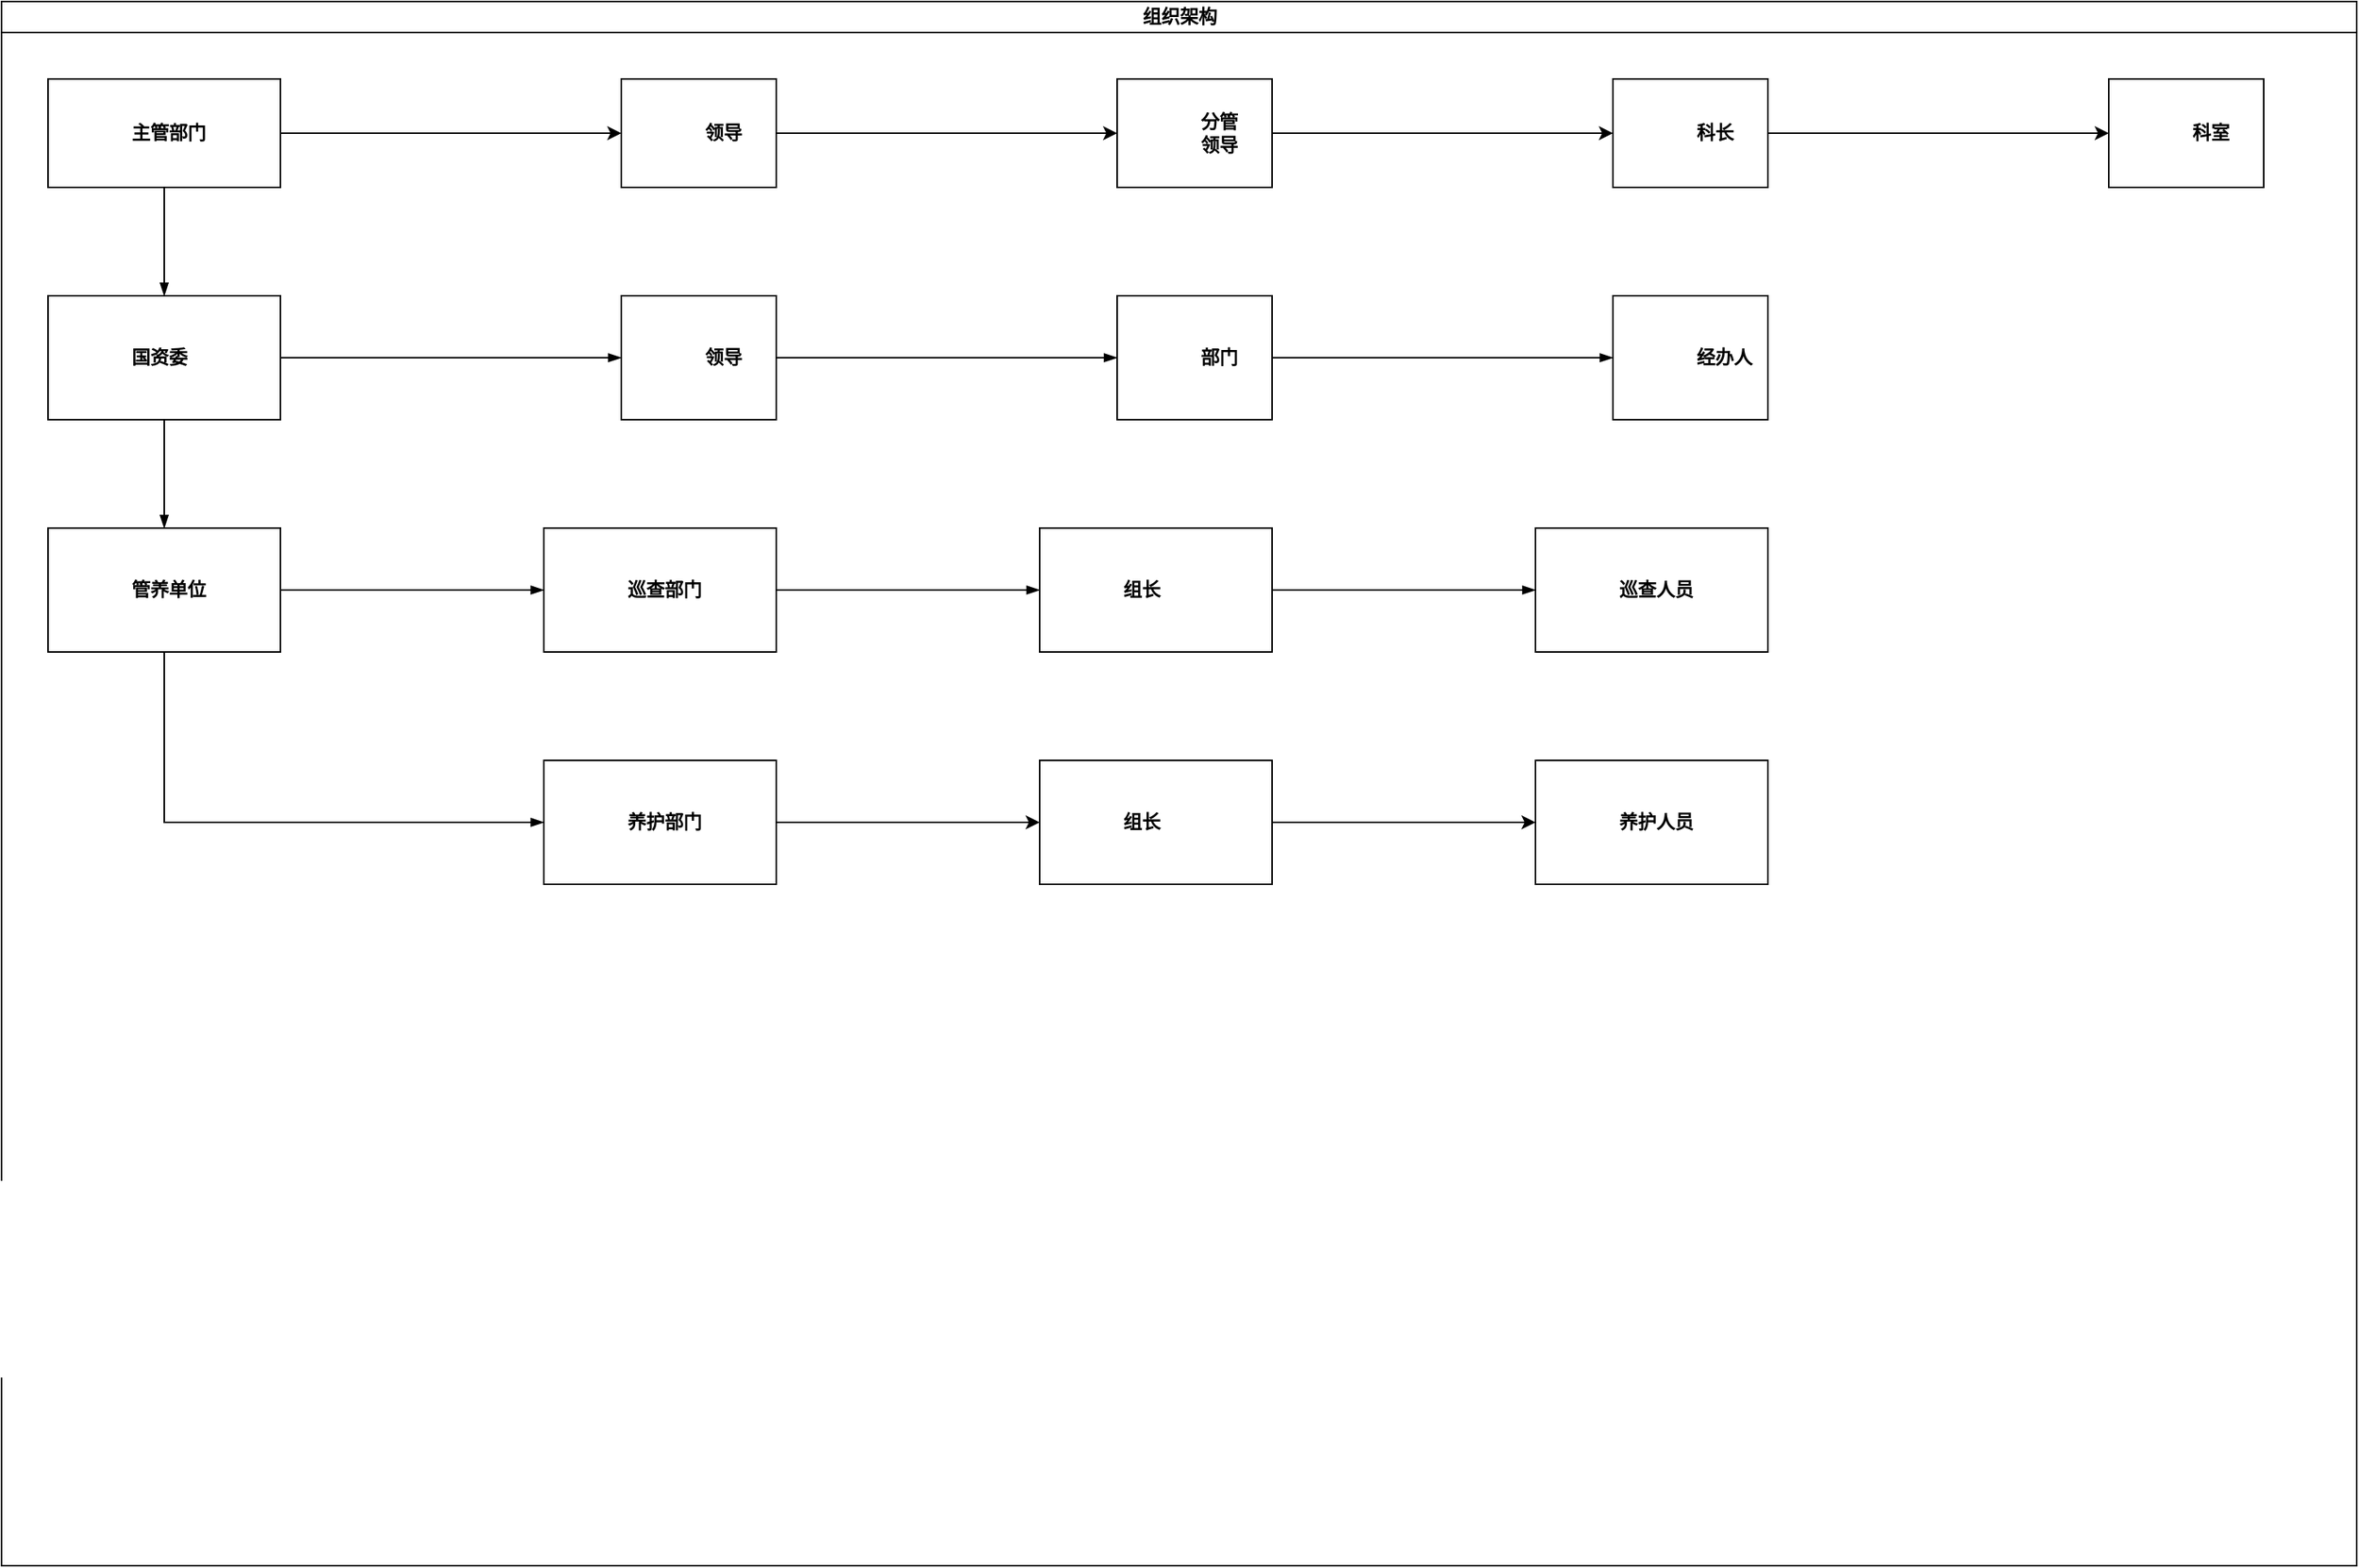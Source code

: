 <mxfile version="20.4.0" type="github">
  <diagram id="prtHgNgQTEPvFCAcTncT" name="Page-1">
    <mxGraphModel dx="3129" dy="1122" grid="1" gridSize="10" guides="1" tooltips="1" connect="1" arrows="1" fold="1" page="1" pageScale="1" pageWidth="827" pageHeight="1169" math="0" shadow="0">
      <root>
        <mxCell id="0" />
        <mxCell id="1" parent="0" />
        <mxCell id="dNxyNK7c78bLwvsdeMH5-11" value="组织架构" style="swimlane;html=1;startSize=20;horizontal=1;containerType=tree;glass=0;" parent="1" vertex="1">
          <mxGeometry x="-760" y="80" width="1520" height="1010" as="geometry" />
        </mxCell>
        <UserObject label="主管部门" name="Tessa Miller" position="CFO" location="Office 1" email="me@example.com" placeholders="1" link="https://www.draw.io" id="dNxyNK7c78bLwvsdeMH5-12">
          <mxCell style="label;image=https://cdn3.iconfinder.com/data/icons/user-avatars-1/512/users-3-128.png;whiteSpace=wrap;html=1;rounded=0;glass=0;treeMoving=1;treeFolding=1;" parent="dNxyNK7c78bLwvsdeMH5-11" vertex="1">
            <mxGeometry x="30" y="50" width="150" height="70" as="geometry" />
          </mxCell>
        </UserObject>
        <mxCell id="dNxyNK7c78bLwvsdeMH5-15" value="" style="endArrow=blockThin;endFill=1;fontSize=11;edgeStyle=elbowEdgeStyle;elbow=vertical;rounded=0;" parent="dNxyNK7c78bLwvsdeMH5-11" source="dNxyNK7c78bLwvsdeMH5-12" target="dNxyNK7c78bLwvsdeMH5-16" edge="1">
          <mxGeometry relative="1" as="geometry" />
        </mxCell>
        <UserObject label="国资委" name="Evan Valet" position="HR Director" location="Office 4" email="me@example.com" placeholders="1" link="https://www.draw.io" id="dNxyNK7c78bLwvsdeMH5-16">
          <mxCell style="label;image=https://cdn3.iconfinder.com/data/icons/user-avatars-1/512/users-9-2-128.png;whiteSpace=wrap;html=1;rounded=0;glass=0;treeFolding=1;treeMoving=1;" parent="dNxyNK7c78bLwvsdeMH5-11" vertex="1">
            <mxGeometry x="30" y="190" width="150" height="80" as="geometry" />
          </mxCell>
        </UserObject>
        <mxCell id="uz1GMiWV1mz2NaM4AfQ4-1" value="" style="endArrow=blockThin;endFill=1;fontSize=11;edgeStyle=elbowEdgeStyle;elbow=vertical;rounded=0;" edge="1" target="uz1GMiWV1mz2NaM4AfQ4-2" source="dNxyNK7c78bLwvsdeMH5-16" parent="dNxyNK7c78bLwvsdeMH5-11">
          <mxGeometry relative="1" as="geometry">
            <mxPoint x="390" y="200" as="sourcePoint" />
          </mxGeometry>
        </mxCell>
        <UserObject label="管养单位" name="Evan Valet" position="HR Director" location="Office 4" email="me@example.com" placeholders="1" link="https://www.draw.io" id="uz1GMiWV1mz2NaM4AfQ4-2">
          <mxCell style="label;image=https://cdn3.iconfinder.com/data/icons/user-avatars-1/512/users-9-2-128.png;whiteSpace=wrap;html=1;rounded=0;glass=0;treeFolding=1;treeMoving=1;" vertex="1" parent="dNxyNK7c78bLwvsdeMH5-11">
            <mxGeometry x="30" y="340" width="150" height="80" as="geometry" />
          </mxCell>
        </UserObject>
        <mxCell id="uz1GMiWV1mz2NaM4AfQ4-4" value="" style="edgeStyle=orthogonalEdgeStyle;rounded=0;orthogonalLoop=1;jettySize=auto;html=1;" edge="1" source="dNxyNK7c78bLwvsdeMH5-12" target="uz1GMiWV1mz2NaM4AfQ4-5" parent="dNxyNK7c78bLwvsdeMH5-11">
          <mxGeometry relative="1" as="geometry" />
        </mxCell>
        <UserObject label="领导" name="Tessa Miller" position="CFO" location="Office 1" email="me@example.com" placeholders="1" link="https://www.draw.io" id="uz1GMiWV1mz2NaM4AfQ4-5">
          <mxCell style="label;image=https://cdn3.iconfinder.com/data/icons/user-avatars-1/512/users-3-128.png;whiteSpace=wrap;html=1;rounded=0;glass=0;treeMoving=1;treeFolding=1;" vertex="1" parent="dNxyNK7c78bLwvsdeMH5-11">
            <mxGeometry x="400" y="50" width="100" height="70" as="geometry" />
          </mxCell>
        </UserObject>
        <mxCell id="uz1GMiWV1mz2NaM4AfQ4-6" value="" style="edgeStyle=orthogonalEdgeStyle;rounded=0;orthogonalLoop=1;jettySize=auto;html=1;" edge="1" target="uz1GMiWV1mz2NaM4AfQ4-7" source="uz1GMiWV1mz2NaM4AfQ4-5" parent="dNxyNK7c78bLwvsdeMH5-11">
          <mxGeometry relative="1" as="geometry">
            <mxPoint x="230" y="165" as="sourcePoint" />
          </mxGeometry>
        </mxCell>
        <UserObject label="分管&lt;br&gt;领导" name="Tessa Miller" position="CFO" location="Office 1" email="me@example.com" placeholders="1" link="https://www.draw.io" id="uz1GMiWV1mz2NaM4AfQ4-7">
          <mxCell style="label;image=https://cdn3.iconfinder.com/data/icons/user-avatars-1/512/users-3-128.png;whiteSpace=wrap;html=1;rounded=0;glass=0;treeMoving=1;treeFolding=1;" vertex="1" parent="dNxyNK7c78bLwvsdeMH5-11">
            <mxGeometry x="720" y="50" width="100" height="70" as="geometry" />
          </mxCell>
        </UserObject>
        <mxCell id="uz1GMiWV1mz2NaM4AfQ4-8" value="" style="edgeStyle=orthogonalEdgeStyle;rounded=0;orthogonalLoop=1;jettySize=auto;html=1;" edge="1" target="uz1GMiWV1mz2NaM4AfQ4-9" source="uz1GMiWV1mz2NaM4AfQ4-7" parent="dNxyNK7c78bLwvsdeMH5-11">
          <mxGeometry relative="1" as="geometry">
            <mxPoint x="380" y="165" as="sourcePoint" />
          </mxGeometry>
        </mxCell>
        <UserObject label="科长" name="Tessa Miller" position="CFO" location="Office 1" email="me@example.com" placeholders="1" link="https://www.draw.io" id="uz1GMiWV1mz2NaM4AfQ4-9">
          <mxCell style="label;image=https://cdn3.iconfinder.com/data/icons/user-avatars-1/512/users-3-128.png;whiteSpace=wrap;html=1;rounded=0;glass=0;treeMoving=1;treeFolding=1;" vertex="1" parent="dNxyNK7c78bLwvsdeMH5-11">
            <mxGeometry x="1040" y="50" width="100" height="70" as="geometry" />
          </mxCell>
        </UserObject>
        <mxCell id="uz1GMiWV1mz2NaM4AfQ4-10" value="" style="edgeStyle=orthogonalEdgeStyle;rounded=0;orthogonalLoop=1;jettySize=auto;html=1;" edge="1" target="uz1GMiWV1mz2NaM4AfQ4-11" source="uz1GMiWV1mz2NaM4AfQ4-9" parent="dNxyNK7c78bLwvsdeMH5-11">
          <mxGeometry relative="1" as="geometry">
            <mxPoint x="520" y="165" as="sourcePoint" />
          </mxGeometry>
        </mxCell>
        <UserObject label="科室" name="Tessa Miller" position="CFO" location="Office 1" email="me@example.com" placeholders="1" link="https://www.draw.io" id="uz1GMiWV1mz2NaM4AfQ4-11">
          <mxCell style="label;image=https://cdn3.iconfinder.com/data/icons/user-avatars-1/512/users-3-128.png;whiteSpace=wrap;html=1;rounded=0;glass=0;treeMoving=1;treeFolding=1;" vertex="1" parent="dNxyNK7c78bLwvsdeMH5-11">
            <mxGeometry x="1360" y="50" width="100" height="70" as="geometry" />
          </mxCell>
        </UserObject>
        <mxCell id="uz1GMiWV1mz2NaM4AfQ4-19" value="" style="endArrow=blockThin;endFill=1;fontSize=11;edgeStyle=elbowEdgeStyle;elbow=vertical;rounded=0;exitX=1;exitY=0.5;exitDx=0;exitDy=0;" edge="1" target="uz1GMiWV1mz2NaM4AfQ4-20" source="dNxyNK7c78bLwvsdeMH5-16" parent="dNxyNK7c78bLwvsdeMH5-11">
          <mxGeometry relative="1" as="geometry">
            <mxPoint x="-655" y="190" as="sourcePoint" />
          </mxGeometry>
        </mxCell>
        <UserObject label="领导" name="Evan Valet" position="HR Director" location="Office 4" email="me@example.com" placeholders="1" link="https://www.draw.io" id="uz1GMiWV1mz2NaM4AfQ4-20">
          <mxCell style="label;image=https://cdn3.iconfinder.com/data/icons/user-avatars-1/512/users-9-2-128.png;whiteSpace=wrap;html=1;rounded=0;glass=0;treeFolding=1;treeMoving=1;" vertex="1" parent="dNxyNK7c78bLwvsdeMH5-11">
            <mxGeometry x="400" y="190" width="100" height="80" as="geometry" />
          </mxCell>
        </UserObject>
        <mxCell id="uz1GMiWV1mz2NaM4AfQ4-21" value="" style="endArrow=blockThin;endFill=1;fontSize=11;edgeStyle=elbowEdgeStyle;elbow=vertical;rounded=0;exitX=1;exitY=0.5;exitDx=0;exitDy=0;" edge="1" target="uz1GMiWV1mz2NaM4AfQ4-22" source="uz1GMiWV1mz2NaM4AfQ4-20" parent="dNxyNK7c78bLwvsdeMH5-11">
          <mxGeometry relative="1" as="geometry">
            <mxPoint x="-580" y="310" as="sourcePoint" />
          </mxGeometry>
        </mxCell>
        <UserObject label="部门" name="Evan Valet" position="HR Director" location="Office 4" email="me@example.com" placeholders="1" link="https://www.draw.io" id="uz1GMiWV1mz2NaM4AfQ4-22">
          <mxCell style="label;image=https://cdn3.iconfinder.com/data/icons/user-avatars-1/512/users-9-2-128.png;whiteSpace=wrap;html=1;rounded=0;glass=0;treeFolding=1;treeMoving=1;" vertex="1" parent="dNxyNK7c78bLwvsdeMH5-11">
            <mxGeometry x="720" y="190" width="100" height="80" as="geometry" />
          </mxCell>
        </UserObject>
        <mxCell id="uz1GMiWV1mz2NaM4AfQ4-23" value="" style="endArrow=blockThin;endFill=1;fontSize=11;edgeStyle=elbowEdgeStyle;elbow=vertical;rounded=0;exitX=1;exitY=0.5;exitDx=0;exitDy=0;" edge="1" target="uz1GMiWV1mz2NaM4AfQ4-24" source="uz1GMiWV1mz2NaM4AfQ4-22" parent="dNxyNK7c78bLwvsdeMH5-11">
          <mxGeometry relative="1" as="geometry">
            <mxPoint x="-260" y="310" as="sourcePoint" />
          </mxGeometry>
        </mxCell>
        <UserObject label="经办人" name="Evan Valet" position="HR Director" location="Office 4" email="me@example.com" placeholders="1" link="https://www.draw.io" id="uz1GMiWV1mz2NaM4AfQ4-24">
          <mxCell style="label;image=https://cdn3.iconfinder.com/data/icons/user-avatars-1/512/users-9-2-128.png;whiteSpace=wrap;html=1;rounded=0;glass=0;treeFolding=1;treeMoving=1;" vertex="1" parent="dNxyNK7c78bLwvsdeMH5-11">
            <mxGeometry x="1040" y="190" width="100" height="80" as="geometry" />
          </mxCell>
        </UserObject>
        <mxCell id="uz1GMiWV1mz2NaM4AfQ4-25" value="" style="endArrow=blockThin;endFill=1;fontSize=11;edgeStyle=elbowEdgeStyle;elbow=vertical;rounded=0;exitX=1;exitY=0.5;exitDx=0;exitDy=0;" edge="1" target="uz1GMiWV1mz2NaM4AfQ4-26" source="uz1GMiWV1mz2NaM4AfQ4-2" parent="dNxyNK7c78bLwvsdeMH5-11">
          <mxGeometry relative="1" as="geometry">
            <mxPoint x="-655" y="350" as="sourcePoint" />
          </mxGeometry>
        </mxCell>
        <UserObject label="巡查部门" name="Evan Valet" position="HR Director" location="Office 4" email="me@example.com" placeholders="1" link="https://www.draw.io" id="uz1GMiWV1mz2NaM4AfQ4-26">
          <mxCell style="label;image=https://cdn3.iconfinder.com/data/icons/user-avatars-1/512/users-9-2-128.png;whiteSpace=wrap;html=1;rounded=0;glass=0;treeFolding=1;treeMoving=1;" vertex="1" parent="dNxyNK7c78bLwvsdeMH5-11">
            <mxGeometry x="350" y="340" width="150" height="80" as="geometry" />
          </mxCell>
        </UserObject>
        <mxCell id="uz1GMiWV1mz2NaM4AfQ4-27" value="" style="endArrow=blockThin;endFill=1;fontSize=11;edgeStyle=elbowEdgeStyle;elbow=vertical;rounded=0;entryX=0;entryY=0.5;entryDx=0;entryDy=0;" edge="1" target="uz1GMiWV1mz2NaM4AfQ4-28" source="uz1GMiWV1mz2NaM4AfQ4-2" parent="dNxyNK7c78bLwvsdeMH5-11">
          <mxGeometry relative="1" as="geometry">
            <mxPoint x="-655" y="350" as="sourcePoint" />
            <Array as="points">
              <mxPoint x="230" y="530" />
            </Array>
          </mxGeometry>
        </mxCell>
        <mxCell id="uz1GMiWV1mz2NaM4AfQ4-42" style="edgeStyle=orthogonalEdgeStyle;rounded=0;orthogonalLoop=1;jettySize=auto;html=1;entryX=0;entryY=0.5;entryDx=0;entryDy=0;" edge="1" parent="dNxyNK7c78bLwvsdeMH5-11" source="uz1GMiWV1mz2NaM4AfQ4-28" target="uz1GMiWV1mz2NaM4AfQ4-41">
          <mxGeometry relative="1" as="geometry" />
        </mxCell>
        <UserObject label="养护部门" name="Evan Valet" position="HR Director" location="Office 4" email="me@example.com" placeholders="1" link="https://www.draw.io" id="uz1GMiWV1mz2NaM4AfQ4-28">
          <mxCell style="label;image=https://cdn3.iconfinder.com/data/icons/user-avatars-1/512/users-9-2-128.png;whiteSpace=wrap;html=1;rounded=0;glass=0;treeFolding=1;treeMoving=1;" vertex="1" parent="dNxyNK7c78bLwvsdeMH5-11">
            <mxGeometry x="350" y="490" width="150" height="80" as="geometry" />
          </mxCell>
        </UserObject>
        <mxCell id="uz1GMiWV1mz2NaM4AfQ4-29" value="" style="endArrow=blockThin;endFill=1;fontSize=11;edgeStyle=elbowEdgeStyle;elbow=vertical;rounded=0;exitX=1;exitY=0.5;exitDx=0;exitDy=0;" edge="1" target="uz1GMiWV1mz2NaM4AfQ4-30" source="uz1GMiWV1mz2NaM4AfQ4-26" parent="dNxyNK7c78bLwvsdeMH5-11">
          <mxGeometry relative="1" as="geometry">
            <mxPoint x="-580" y="460" as="sourcePoint" />
          </mxGeometry>
        </mxCell>
        <UserObject label="组长" name="Evan Valet" position="HR Director" location="Office 4" email="me@example.com" placeholders="1" link="https://www.draw.io" id="uz1GMiWV1mz2NaM4AfQ4-30">
          <mxCell style="label;image=https://cdn3.iconfinder.com/data/icons/user-avatars-1/512/users-9-2-128.png;whiteSpace=wrap;html=1;rounded=0;glass=0;treeFolding=1;treeMoving=1;" vertex="1" parent="dNxyNK7c78bLwvsdeMH5-11">
            <mxGeometry x="670" y="340" width="150" height="80" as="geometry" />
          </mxCell>
        </UserObject>
        <mxCell id="uz1GMiWV1mz2NaM4AfQ4-31" value="" style="endArrow=blockThin;endFill=1;fontSize=11;edgeStyle=elbowEdgeStyle;elbow=vertical;rounded=0;exitX=1;exitY=0.5;exitDx=0;exitDy=0;" edge="1" target="uz1GMiWV1mz2NaM4AfQ4-32" source="uz1GMiWV1mz2NaM4AfQ4-30" parent="dNxyNK7c78bLwvsdeMH5-11">
          <mxGeometry relative="1" as="geometry">
            <mxPoint x="-260" y="460" as="sourcePoint" />
          </mxGeometry>
        </mxCell>
        <UserObject label="巡查人员" name="Evan Valet" position="HR Director" location="Office 4" email="me@example.com" placeholders="1" link="https://www.draw.io" id="uz1GMiWV1mz2NaM4AfQ4-32">
          <mxCell style="label;image=https://cdn3.iconfinder.com/data/icons/user-avatars-1/512/users-9-2-128.png;whiteSpace=wrap;html=1;rounded=0;glass=0;treeFolding=1;treeMoving=1;" vertex="1" parent="dNxyNK7c78bLwvsdeMH5-11">
            <mxGeometry x="990" y="340" width="150" height="80" as="geometry" />
          </mxCell>
        </UserObject>
        <mxCell id="uz1GMiWV1mz2NaM4AfQ4-44" style="edgeStyle=orthogonalEdgeStyle;rounded=0;orthogonalLoop=1;jettySize=auto;html=1;entryX=0;entryY=0.5;entryDx=0;entryDy=0;" edge="1" parent="dNxyNK7c78bLwvsdeMH5-11" source="uz1GMiWV1mz2NaM4AfQ4-41" target="uz1GMiWV1mz2NaM4AfQ4-43">
          <mxGeometry relative="1" as="geometry" />
        </mxCell>
        <UserObject label="组长" name="Evan Valet" position="HR Director" location="Office 4" email="me@example.com" placeholders="1" link="https://www.draw.io" id="uz1GMiWV1mz2NaM4AfQ4-41">
          <mxCell style="label;image=https://cdn3.iconfinder.com/data/icons/user-avatars-1/512/users-9-2-128.png;whiteSpace=wrap;html=1;rounded=0;glass=0;treeFolding=1;treeMoving=1;" vertex="1" parent="dNxyNK7c78bLwvsdeMH5-11">
            <mxGeometry x="670" y="490" width="150" height="80" as="geometry" />
          </mxCell>
        </UserObject>
        <UserObject label="养护人员" name="Evan Valet" position="HR Director" location="Office 4" email="me@example.com" placeholders="1" link="https://www.draw.io" id="uz1GMiWV1mz2NaM4AfQ4-43">
          <mxCell style="label;image=https://cdn3.iconfinder.com/data/icons/user-avatars-1/512/users-9-2-128.png;whiteSpace=wrap;html=1;rounded=0;glass=0;treeFolding=1;treeMoving=1;" vertex="1" parent="dNxyNK7c78bLwvsdeMH5-11">
            <mxGeometry x="990" y="490" width="150" height="80" as="geometry" />
          </mxCell>
        </UserObject>
      </root>
    </mxGraphModel>
  </diagram>
</mxfile>
